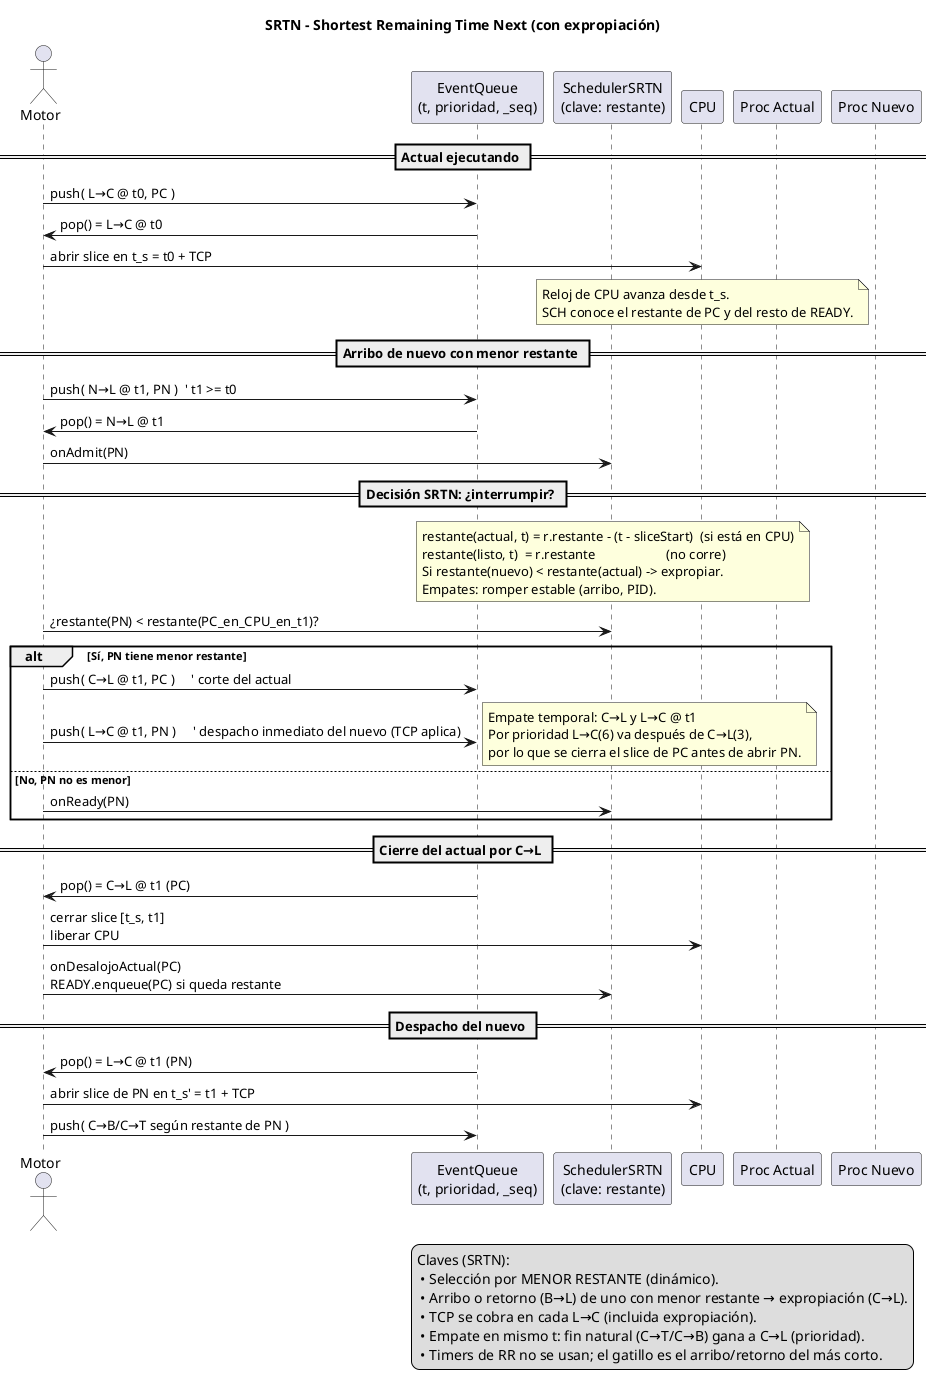 @startuml 07-secuencia-srtn
title SRTN – Shortest Remaining Time Next (con expropiación)

actor "Motor" as ENG
participant "EventQueue\n(t, prioridad, _seq)" as EQ
participant "SchedulerSRTN\n(clave: restante)" as SCH
participant "CPU" as CPU
participant "Proc Actual" as PC
participant "Proc Nuevo" as PN

== Actual ejecutando ==
ENG -> EQ : push( L→C @ t0, PC )
EQ  -> ENG : pop() = L→C @ t0
ENG -> CPU : abrir slice en t_s = t0 + TCP
note over CPU
  Reloj de CPU avanza desde t_s.
  SCH conoce el restante de PC y del resto de READY.
end note

== Arribo de nuevo con menor restante ==
ENG -> EQ : push( N→L @ t1, PN )  ' t1 >= t0
EQ  -> ENG : pop() = N→L @ t1
ENG -> SCH : onAdmit(PN)

== Decisión SRTN: ¿interrumpir? ==
note over SCH
  restante(actual, t) = r.restante - (t - sliceStart)  (si está en CPU)
  restante(listo, t)  = r.restante                     (no corre)
  Si restante(nuevo) < restante(actual) -> expropiar.
  Empates: romper estable (arribo, PID).
end note
ENG -> SCH : ¿restante(PN) < restante(PC_en_CPU_en_t1)?
alt Sí, PN tiene menor restante
  ' Expropiación: generar C→L del actual y despachar PN
  ENG -> EQ : push( C→L @ t1, PC )     ' corte del actual
  ENG -> EQ : push( L→C @ t1, PN )     ' despacho inmediato del nuevo (TCP aplica)
  note right
    Empate temporal: C→L y L→C @ t1
    Por prioridad L→C(6) va después de C→L(3),
    por lo que se cierra el slice de PC antes de abrir PN.
  end note
else No, PN no es menor
  ' No hay expropiación: PN queda en READY
  ENG -> SCH : onReady(PN)
end

== Cierre del actual por C→L ==
EQ  -> ENG : pop() = C→L @ t1 (PC)
ENG -> CPU : cerrar slice [t_s, t1]\nliberar CPU
ENG -> SCH : onDesalojoActual(PC)\nREADY.enqueue(PC) si queda restante

== Despacho del nuevo ==
EQ  -> ENG : pop() = L→C @ t1 (PN)
ENG -> CPU : abrir slice de PN en t_s' = t1 + TCP
ENG -> EQ  : push( C→B/C→T según restante de PN )

legend right
  Claves (SRTN):
   • Selección por MENOR RESTANTE (dinámico).
   • Arribo o retorno (B→L) de uno con menor restante → expropiación (C→L).
   • TCP se cobra en cada L→C (incluida expropiación).
   • Empate en mismo t: fin natural (C→T/C→B) gana a C→L (prioridad).
   • Timers de RR no se usan; el gatillo es el arribo/retorno del más corto.
endlegend
@enduml
